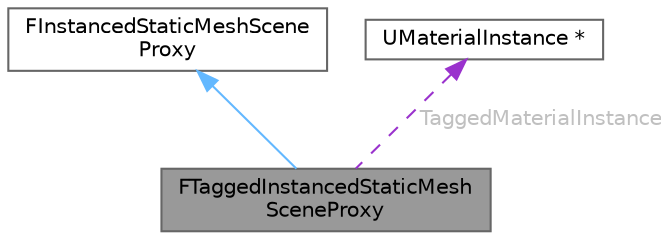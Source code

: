 digraph "FTaggedInstancedStaticMeshSceneProxy"
{
 // INTERACTIVE_SVG=YES
 // LATEX_PDF_SIZE
  bgcolor="transparent";
  edge [fontname=Helvetica,fontsize=10,labelfontname=Helvetica,labelfontsize=10];
  node [fontname=Helvetica,fontsize=10,shape=box,height=0.2,width=0.4];
  Node1 [id="Node000001",label="FTaggedInstancedStaticMesh\lSceneProxy",height=0.2,width=0.4,color="gray40", fillcolor="grey60", style="filled", fontcolor="black",tooltip=" "];
  Node2 -> Node1 [id="edge1_Node000001_Node000002",dir="back",color="steelblue1",style="solid",tooltip=" "];
  Node2 [id="Node000002",label="FInstancedStaticMeshScene\lProxy",height=0.2,width=0.4,color="gray40", fillcolor="white", style="filled",URL="$d9/d40/classFInstancedStaticMeshSceneProxy.html",tooltip=" "];
  Node3 -> Node1 [id="edge2_Node000001_Node000003",dir="back",color="darkorchid3",style="dashed",tooltip=" ",label=" TaggedMaterialInstance",fontcolor="grey" ];
  Node3 [id="Node000003",label="UMaterialInstance *",height=0.2,width=0.4,color="gray40", fillcolor="white", style="filled",tooltip=" "];
}
